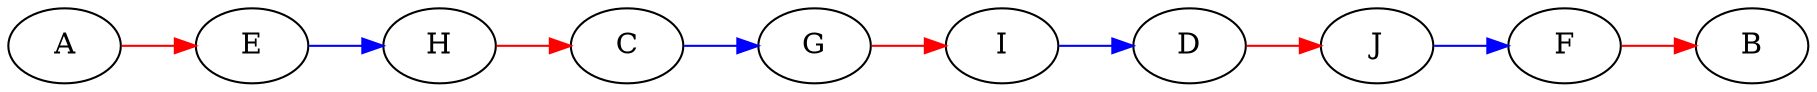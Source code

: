 digraph{

	graph 	[center=1 rankdir=LR]

	{
	edge [color="red"];
		A -> E
		H -> C
		G -> I
		D -> J
		F -> B
	}

	{
	edge [color="blue"];
		E -> H
		C -> G
		I -> D
		J -> F
	}

}
